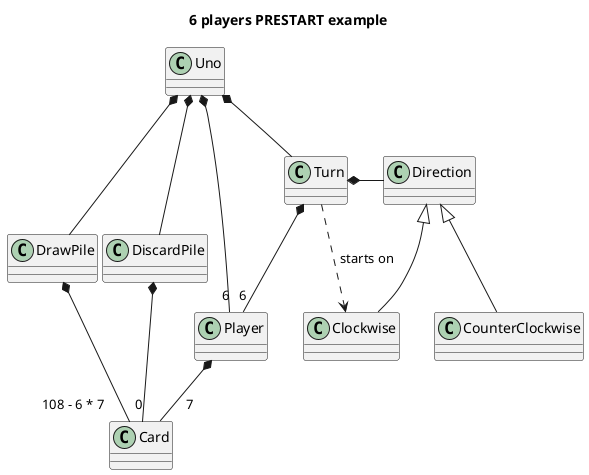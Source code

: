 ﻿@startuml

title 6 players PRESTART example

Uno *-- DrawPile
Uno *-- DiscardPile
Uno *-- "6" Player
Uno *-- Turn


Turn *-- "6" Player
Turn *-right- Direction

Turn ..> Clockwise : "starts on"

Direction <|-- Clockwise
Direction <|-- CounterClockwise

Player *-- "     7" Card
DrawPile *-- "108 - 6 * 7    " Card
DiscardPile *-- "0" Card
 
@enduml